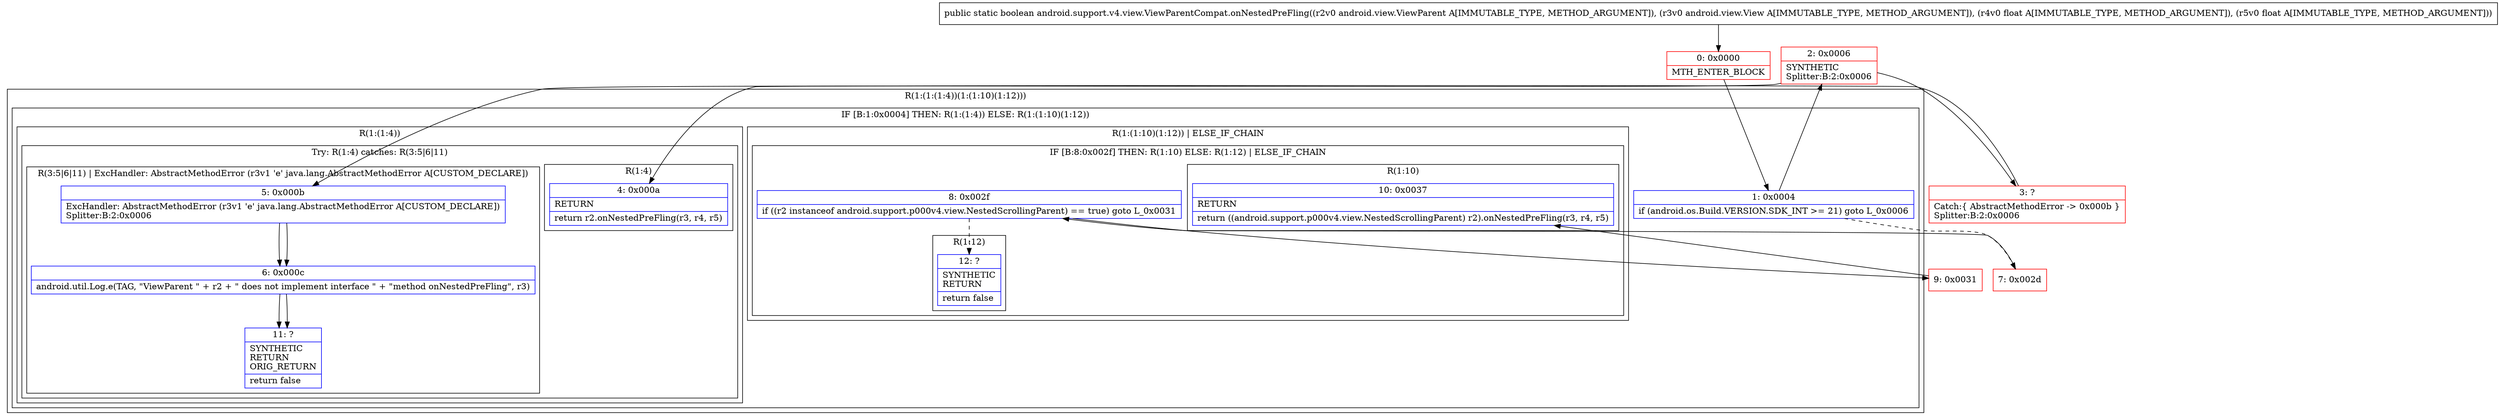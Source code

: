 digraph "CFG forandroid.support.v4.view.ViewParentCompat.onNestedPreFling(Landroid\/view\/ViewParent;Landroid\/view\/View;FF)Z" {
subgraph cluster_Region_1975163828 {
label = "R(1:(1:(1:4))(1:(1:10)(1:12)))";
node [shape=record,color=blue];
subgraph cluster_IfRegion_519046324 {
label = "IF [B:1:0x0004] THEN: R(1:(1:4)) ELSE: R(1:(1:10)(1:12))";
node [shape=record,color=blue];
Node_1 [shape=record,label="{1\:\ 0x0004|if (android.os.Build.VERSION.SDK_INT \>= 21) goto L_0x0006\l}"];
subgraph cluster_Region_1261652201 {
label = "R(1:(1:4))";
node [shape=record,color=blue];
subgraph cluster_TryCatchRegion_1909417017 {
label = "Try: R(1:4) catches: R(3:5|6|11)";
node [shape=record,color=blue];
subgraph cluster_Region_1342781071 {
label = "R(1:4)";
node [shape=record,color=blue];
Node_4 [shape=record,label="{4\:\ 0x000a|RETURN\l|return r2.onNestedPreFling(r3, r4, r5)\l}"];
}
subgraph cluster_Region_1312972190 {
label = "R(3:5|6|11) | ExcHandler: AbstractMethodError (r3v1 'e' java.lang.AbstractMethodError A[CUSTOM_DECLARE])\l";
node [shape=record,color=blue];
Node_5 [shape=record,label="{5\:\ 0x000b|ExcHandler: AbstractMethodError (r3v1 'e' java.lang.AbstractMethodError A[CUSTOM_DECLARE])\lSplitter:B:2:0x0006\l}"];
Node_6 [shape=record,label="{6\:\ 0x000c|android.util.Log.e(TAG, \"ViewParent \" + r2 + \" does not implement interface \" + \"method onNestedPreFling\", r3)\l}"];
Node_11 [shape=record,label="{11\:\ ?|SYNTHETIC\lRETURN\lORIG_RETURN\l|return false\l}"];
}
}
}
subgraph cluster_Region_526852287 {
label = "R(1:(1:10)(1:12)) | ELSE_IF_CHAIN\l";
node [shape=record,color=blue];
subgraph cluster_IfRegion_360931782 {
label = "IF [B:8:0x002f] THEN: R(1:10) ELSE: R(1:12) | ELSE_IF_CHAIN\l";
node [shape=record,color=blue];
Node_8 [shape=record,label="{8\:\ 0x002f|if ((r2 instanceof android.support.p000v4.view.NestedScrollingParent) == true) goto L_0x0031\l}"];
subgraph cluster_Region_212308151 {
label = "R(1:10)";
node [shape=record,color=blue];
Node_10 [shape=record,label="{10\:\ 0x0037|RETURN\l|return ((android.support.p000v4.view.NestedScrollingParent) r2).onNestedPreFling(r3, r4, r5)\l}"];
}
subgraph cluster_Region_1347781136 {
label = "R(1:12)";
node [shape=record,color=blue];
Node_12 [shape=record,label="{12\:\ ?|SYNTHETIC\lRETURN\l|return false\l}"];
}
}
}
}
}
subgraph cluster_Region_1312972190 {
label = "R(3:5|6|11) | ExcHandler: AbstractMethodError (r3v1 'e' java.lang.AbstractMethodError A[CUSTOM_DECLARE])\l";
node [shape=record,color=blue];
Node_5 [shape=record,label="{5\:\ 0x000b|ExcHandler: AbstractMethodError (r3v1 'e' java.lang.AbstractMethodError A[CUSTOM_DECLARE])\lSplitter:B:2:0x0006\l}"];
Node_6 [shape=record,label="{6\:\ 0x000c|android.util.Log.e(TAG, \"ViewParent \" + r2 + \" does not implement interface \" + \"method onNestedPreFling\", r3)\l}"];
Node_11 [shape=record,label="{11\:\ ?|SYNTHETIC\lRETURN\lORIG_RETURN\l|return false\l}"];
}
Node_0 [shape=record,color=red,label="{0\:\ 0x0000|MTH_ENTER_BLOCK\l}"];
Node_2 [shape=record,color=red,label="{2\:\ 0x0006|SYNTHETIC\lSplitter:B:2:0x0006\l}"];
Node_3 [shape=record,color=red,label="{3\:\ ?|Catch:\{ AbstractMethodError \-\> 0x000b \}\lSplitter:B:2:0x0006\l}"];
Node_7 [shape=record,color=red,label="{7\:\ 0x002d}"];
Node_9 [shape=record,color=red,label="{9\:\ 0x0031}"];
MethodNode[shape=record,label="{public static boolean android.support.v4.view.ViewParentCompat.onNestedPreFling((r2v0 android.view.ViewParent A[IMMUTABLE_TYPE, METHOD_ARGUMENT]), (r3v0 android.view.View A[IMMUTABLE_TYPE, METHOD_ARGUMENT]), (r4v0 float A[IMMUTABLE_TYPE, METHOD_ARGUMENT]), (r5v0 float A[IMMUTABLE_TYPE, METHOD_ARGUMENT])) }"];
MethodNode -> Node_0;
Node_1 -> Node_2;
Node_1 -> Node_7[style=dashed];
Node_5 -> Node_6;
Node_6 -> Node_11;
Node_8 -> Node_9;
Node_8 -> Node_12[style=dashed];
Node_5 -> Node_6;
Node_6 -> Node_11;
Node_0 -> Node_1;
Node_2 -> Node_3;
Node_2 -> Node_5;
Node_3 -> Node_4;
Node_7 -> Node_8;
Node_9 -> Node_10;
}

